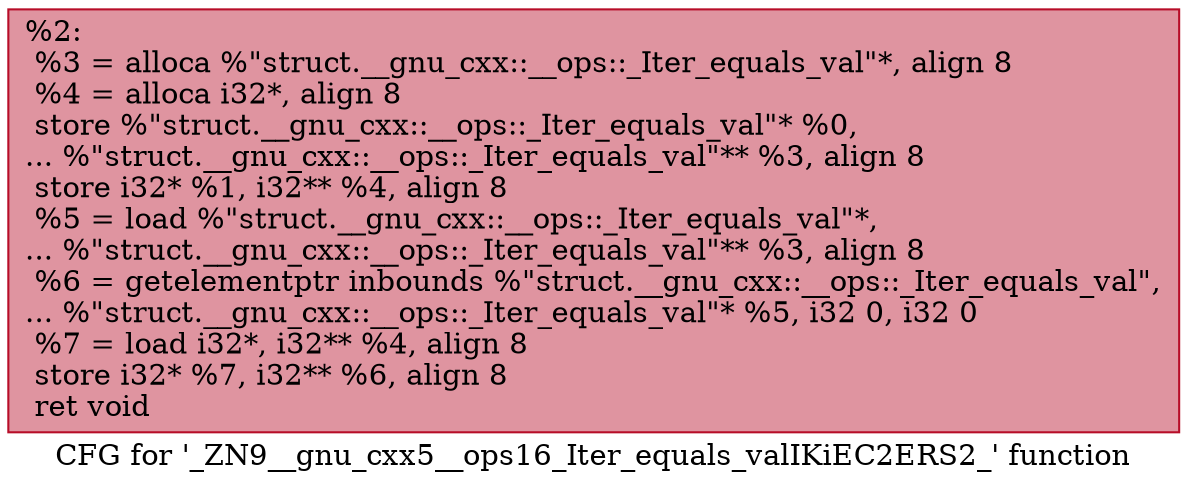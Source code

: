 digraph "CFG for '_ZN9__gnu_cxx5__ops16_Iter_equals_valIKiEC2ERS2_' function" {
	label="CFG for '_ZN9__gnu_cxx5__ops16_Iter_equals_valIKiEC2ERS2_' function";

	Node0x55b96f95ed70 [shape=record,color="#b70d28ff", style=filled, fillcolor="#b70d2870",label="{%2:\l  %3 = alloca %\"struct.__gnu_cxx::__ops::_Iter_equals_val\"*, align 8\l  %4 = alloca i32*, align 8\l  store %\"struct.__gnu_cxx::__ops::_Iter_equals_val\"* %0,\l... %\"struct.__gnu_cxx::__ops::_Iter_equals_val\"** %3, align 8\l  store i32* %1, i32** %4, align 8\l  %5 = load %\"struct.__gnu_cxx::__ops::_Iter_equals_val\"*,\l... %\"struct.__gnu_cxx::__ops::_Iter_equals_val\"** %3, align 8\l  %6 = getelementptr inbounds %\"struct.__gnu_cxx::__ops::_Iter_equals_val\",\l... %\"struct.__gnu_cxx::__ops::_Iter_equals_val\"* %5, i32 0, i32 0\l  %7 = load i32*, i32** %4, align 8\l  store i32* %7, i32** %6, align 8\l  ret void\l}"];
}
